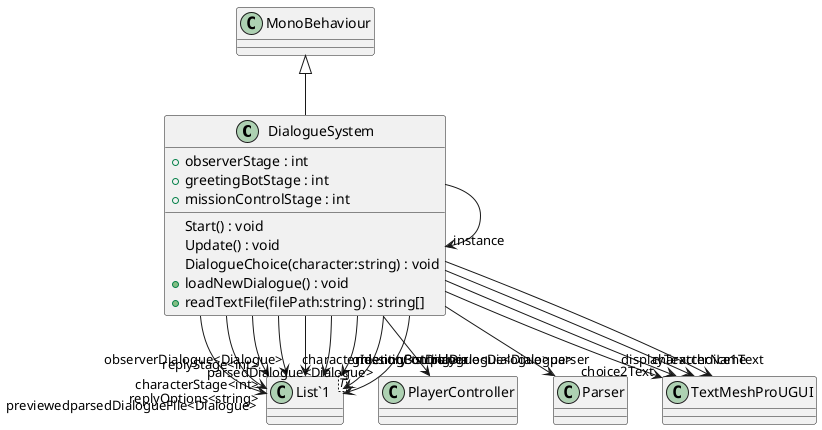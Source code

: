 @startuml
class DialogueSystem {
    + observerStage : int
    + greetingBotStage : int
    + missionControlStage : int
    Start() : void
    Update() : void
    DialogueChoice(character:string) : void
    + loadNewDialogue() : void
    + readTextFile(filePath:string) : string[]
}
class "List`1"<T> {
}
MonoBehaviour <|-- DialogueSystem
DialogueSystem --> "player" PlayerController
DialogueSystem --> "parser" Parser
DialogueSystem --> "instance" DialogueSystem
DialogueSystem --> "characterName" TextMeshProUGUI
DialogueSystem --> "displayText" TextMeshProUGUI
DialogueSystem --> "choice1Text" TextMeshProUGUI
DialogueSystem --> "choice2Text" TextMeshProUGUI
DialogueSystem --> "characterStage<int>" "List`1"
DialogueSystem --> "replyOptions<string>" "List`1"
DialogueSystem --> "replyStage<int>" "List`1"
DialogueSystem --> "characterIdentity<string>" "List`1"
DialogueSystem --> "observerDialogue<Dialogue>" "List`1"
DialogueSystem --> "greetingBotDialogue<Dialogue>" "List`1"
DialogueSystem --> "missionControlDialogue<Dialogue>" "List`1"
DialogueSystem --> "parsedDialogue<Dialogue>" "List`1"
DialogueSystem --> "previewedparsedDialogueFile<Dialogue>" "List`1"
@enduml
